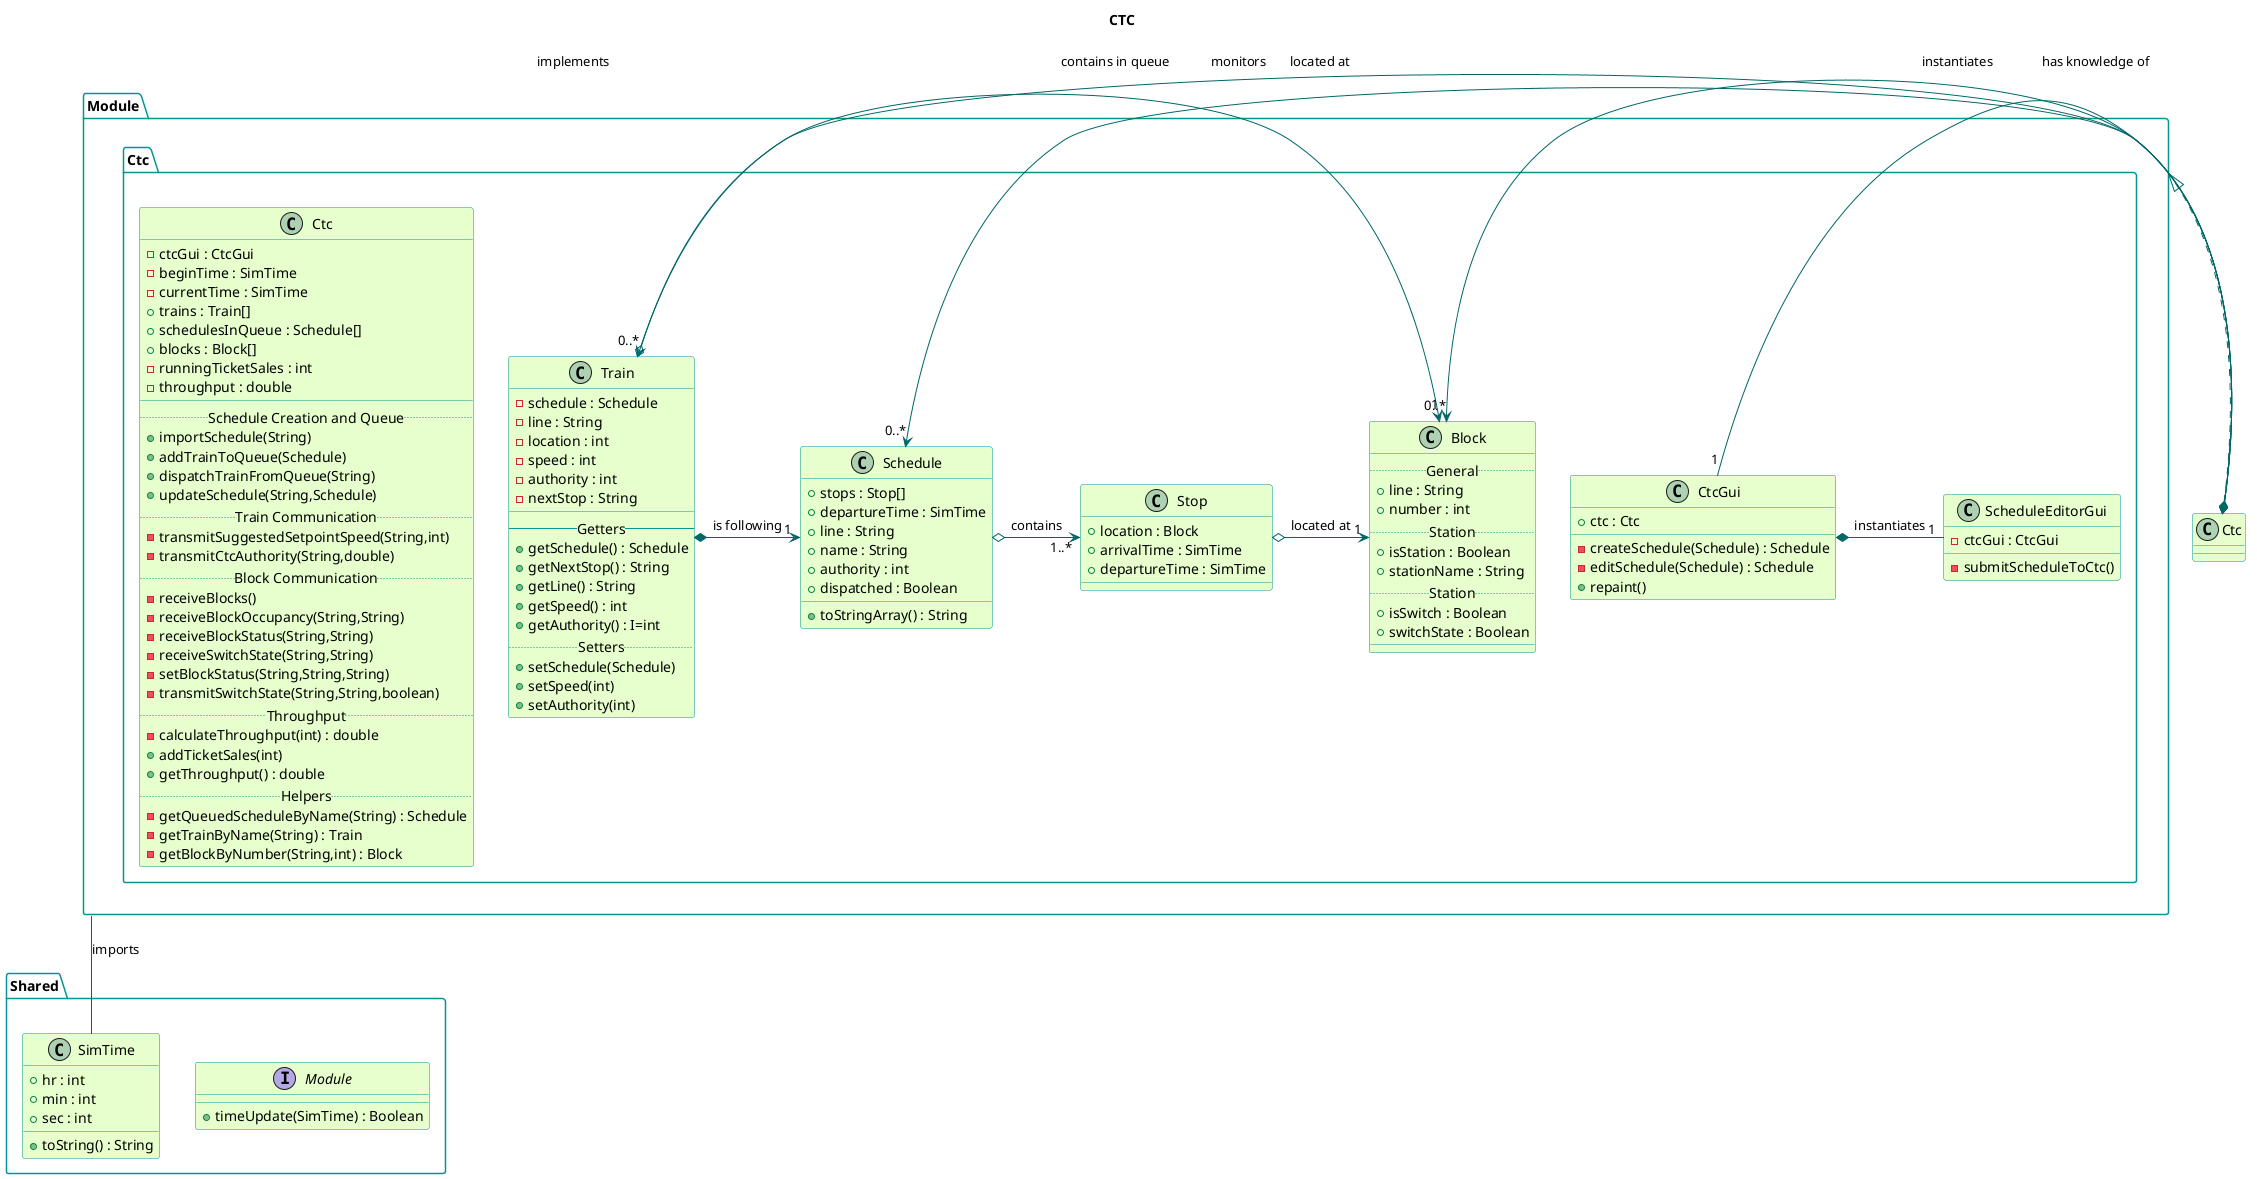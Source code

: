 @startuml

title CTC
skinparam backgroundColor transparent
skinparam classBackgroundColor #e6ffcc
skinparam classBorderColor 	#049595
skinparam packageBorderCOlor  #049595
skinparam arrowColor #006666


package Shared{
  interface Module{
    +timeUpdate(SimTime) : Boolean
  }
  class SimTime{
    +hr : int
    +min : int
    +sec : int
    +toString() : String
  }
}
package Module.Ctc {
  class Ctc {
    -ctcGui : CtcGui
    -beginTime : SimTime
    -currentTime : SimTime
    +trains : Train[]
    +schedulesInQueue : Schedule[]
    +blocks : Block[]
    -runningTicketSales : int
    -throughput : double
    __
    ..Schedule Creation and Queue..
    +importSchedule(String)
    +addTrainToQueue(Schedule)
    +dispatchTrainFromQueue(String)
    +updateSchedule(String,Schedule)
    ..Train Communication..
    -transmitSuggestedSetpointSpeed(String,int)
    -transmitCtcAuthority(String,double)
    ..Block Communication..
    -receiveBlocks()
    -receiveBlockOccupancy(String,String)
    -receiveBlockStatus(String,String)
    -receiveSwitchState(String,String)
    -setBlockStatus(String,String,String)
    -transmitSwitchState(String,String,boolean)
    ..Throughput..
    -calculateThroughput(int) : double
    +addTicketSales(int)
    +getThroughput() : double
    ..Helpers..
    -getQueuedScheduleByName(String) : Schedule
    -getTrainByName(String) : Train
    -getBlockByNumber(String,int) : Block
  }
  class CtcGui {
    +ctc : Ctc
    -createSchedule(Schedule) : Schedule
    -editSchedule(Schedule) : Schedule
    +repaint()
  }
  class ScheduleEditorGui {
    -ctcGui : CtcGui
    -submitScheduleToCtc()
  }
  class Train{
    -schedule : Schedule
    -line : String
    -location : int
    -speed : int
    -authority : int
    -nextStop : String
    __
    --Getters--
    +getSchedule() : Schedule
    +getNextStop() : String
    +getLine() : String
    +getSpeed() : int
    +getAuthority() : I=int
    ..Setters..
    +setSchedule(Schedule)
    +setSpeed(int)
    +setAuthority(int)
  }
  class Schedule {
    +stops : Stop[]
    +departureTime : SimTime
    +line : String
    +name : String
    +authority : int
    +dispatched : Boolean
    +toStringArray() : String
  }
  class Stop {
    +location : Block
    +arrivalTime : SimTime
    +departureTime : SimTime
  }
  class Block{
    ..General..
    +line : String
    +number : int
    ..Station..
    +isStation : Boolean
    +stationName : String
    ..Station..
    +isSwitch : Boolean
    +switchState : Boolean
    __
  }
}

Module--SimTime : imports

Module <|. Ctc : implements

Ctc o->"0..*" Block : has knowledge of
Ctc o->"0..*" Schedule : contains in queue
Ctc o-->"0..*" Train : monitors
Ctc *-"1" CtcGui : instantiates

CtcGui *-"1" ScheduleEditorGui : instantiates

Schedule o->"1..*" Stop : contains
Stop o->"1" Block : located at

Train *->"1" Schedule : is following
Train o->"1" Block : located at

@enduml
